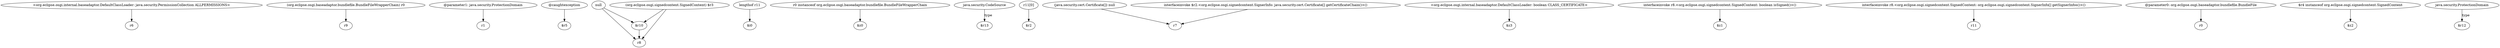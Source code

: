 digraph g {
0[label="<org.eclipse.osgi.internal.baseadaptor.DefaultClassLoader: java.security.PermissionCollection ALLPERMISSIONS>"]
1[label="r6"]
0->1[label=""]
2[label="(org.eclipse.osgi.baseadaptor.bundlefile.BundleFileWrapperChain) r0"]
3[label="r9"]
2->3[label=""]
4[label="@parameter1: java.security.ProtectionDomain"]
5[label="r1"]
4->5[label=""]
6[label="@caughtexception"]
7[label="$r5"]
6->7[label=""]
8[label="$r10"]
9[label="r8"]
8->9[label=""]
10[label="lengthof r11"]
11[label="$i0"]
10->11[label=""]
12[label="r0 instanceof org.eclipse.osgi.baseadaptor.bundlefile.BundleFileWrapperChain"]
13[label="$z0"]
12->13[label=""]
14[label="null"]
14->8[label=""]
15[label="java.security.CodeSource"]
16[label="$r13"]
15->16[label="type"]
14->9[label=""]
17[label="r11[0]"]
18[label="$r2"]
17->18[label=""]
19[label="(java.security.cert.Certificate[]) null"]
20[label="r7"]
19->20[label=""]
21[label="<org.eclipse.osgi.internal.baseadaptor.DefaultClassLoader: boolean CLASS_CERTIFICATE>"]
22[label="$z3"]
21->22[label=""]
23[label="interfaceinvoke $r2.<org.eclipse.osgi.signedcontent.SignerInfo: java.security.cert.Certificate[] getCertificateChain()>()"]
23->20[label=""]
24[label="interfaceinvoke r8.<org.eclipse.osgi.signedcontent.SignedContent: boolean isSigned()>()"]
25[label="$z1"]
24->25[label=""]
26[label="(org.eclipse.osgi.signedcontent.SignedContent) $r3"]
26->9[label=""]
26->8[label=""]
27[label="interfaceinvoke r8.<org.eclipse.osgi.signedcontent.SignedContent: org.eclipse.osgi.signedcontent.SignerInfo[] getSignerInfos()>()"]
28[label="r11"]
27->28[label=""]
29[label="@parameter0: org.eclipse.osgi.baseadaptor.bundlefile.BundleFile"]
30[label="r0"]
29->30[label=""]
31[label="$r4 instanceof org.eclipse.osgi.signedcontent.SignedContent"]
32[label="$z2"]
31->32[label=""]
33[label="java.security.ProtectionDomain"]
34[label="$r12"]
33->34[label="type"]
}
